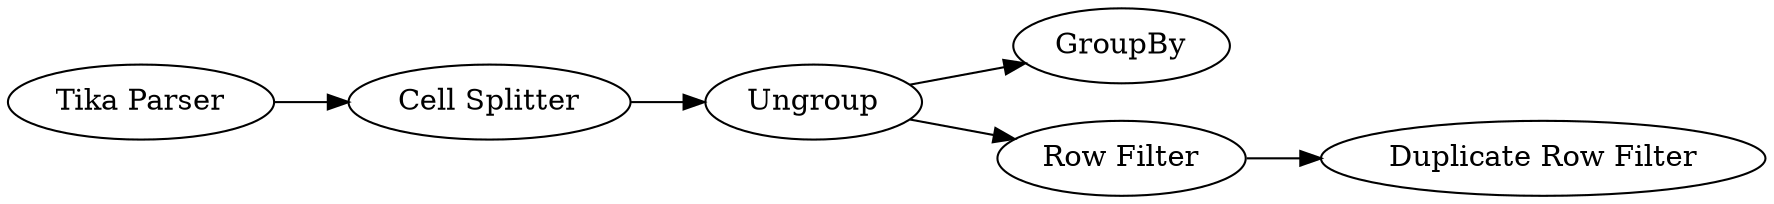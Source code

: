 digraph {
	"33495928587191082_9" [label=Ungroup]
	"33495928587191082_15" [label=GroupBy]
	"33495928587191082_8" [label="Cell Splitter"]
	"33495928587191082_13" [label="Row Filter"]
	"33495928587191082_1" [label="Tika Parser"]
	"33495928587191082_12" [label="Duplicate Row Filter"]
	"33495928587191082_9" -> "33495928587191082_15"
	"33495928587191082_1" -> "33495928587191082_8"
	"33495928587191082_8" -> "33495928587191082_9"
	"33495928587191082_9" -> "33495928587191082_13"
	"33495928587191082_13" -> "33495928587191082_12"
	rankdir=LR
}
